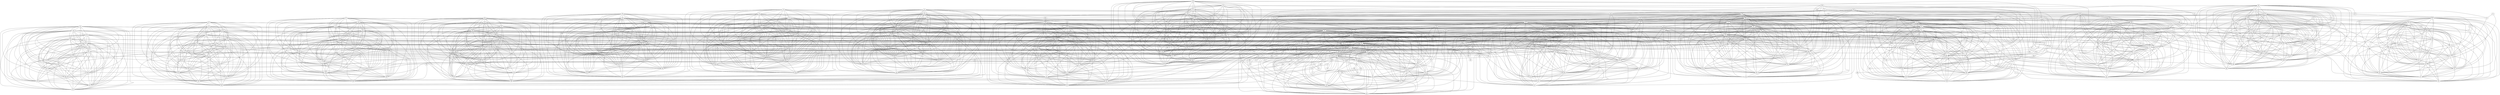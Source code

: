 graph G {
1;
10;
100;
101;
102;
103;
104;
105;
106;
107;
108;
109;
11;
110;
111;
112;
113;
114;
115;
116;
117;
118;
119;
12;
120;
121;
122;
123;
124;
125;
126;
127;
128;
129;
13;
130;
131;
132;
133;
134;
135;
136;
137;
138;
139;
14;
140;
141;
142;
143;
144;
145;
146;
147;
148;
149;
15;
150;
151;
152;
153;
154;
155;
156;
157;
158;
159;
16;
160;
161;
162;
163;
164;
165;
166;
167;
168;
169;
17;
170;
171;
172;
173;
174;
175;
176;
177;
178;
179;
18;
180;
181;
182;
183;
184;
185;
186;
187;
188;
189;
19;
190;
191;
192;
193;
194;
195;
196;
197;
198;
199;
2;
20;
200;
201;
202;
203;
204;
205;
206;
207;
208;
209;
21;
210;
211;
212;
213;
214;
215;
216;
217;
218;
219;
22;
220;
221;
222;
223;
224;
225;
226;
227;
228;
229;
23;
230;
231;
232;
233;
234;
235;
236;
237;
238;
239;
24;
240;
241;
242;
243;
244;
245;
246;
247;
248;
249;
25;
250;
251;
252;
253;
254;
255;
256;
257;
258;
259;
26;
260;
261;
262;
263;
264;
265;
266;
267;
268;
269;
27;
270;
271;
272;
273;
274;
275;
276;
277;
278;
279;
28;
280;
281;
282;
283;
284;
285;
286;
287;
288;
289;
29;
290;
291;
292;
293;
294;
295;
296;
297;
298;
299;
3;
30;
300;
301;
302;
303;
304;
305;
306;
307;
308;
309;
31;
310;
311;
312;
313;
314;
315;
316;
317;
318;
319;
32;
320;
321;
322;
323;
324;
325;
326;
327;
328;
329;
33;
330;
331;
332;
333;
334;
335;
336;
337;
338;
339;
34;
340;
341;
342;
343;
344;
345;
346;
347;
348;
349;
35;
350;
351;
352;
353;
354;
355;
356;
357;
358;
359;
36;
360;
361;
362;
363;
364;
365;
366;
367;
368;
369;
37;
370;
371;
372;
373;
374;
375;
376;
377;
378;
379;
38;
380;
381;
382;
383;
384;
385;
386;
387;
388;
389;
39;
390;
391;
392;
393;
394;
395;
396;
397;
398;
399;
4;
40;
400;
401;
402;
403;
404;
405;
406;
407;
408;
409;
41;
410;
411;
412;
413;
414;
415;
416;
417;
418;
419;
42;
420;
421;
422;
423;
424;
425;
426;
427;
428;
429;
43;
430;
431;
432;
433;
434;
435;
436;
437;
438;
439;
44;
440;
441;
442;
443;
444;
445;
446;
447;
448;
449;
45;
450;
451;
452;
453;
454;
455;
456;
457;
458;
459;
46;
460;
461;
462;
463;
464;
465;
466;
467;
468;
469;
47;
470;
471;
472;
473;
474;
475;
476;
477;
478;
479;
48;
480;
481;
482;
483;
484;
485;
486;
487;
488;
489;
49;
490;
491;
492;
493;
494;
495;
496;
497;
498;
499;
5;
50;
500;
501;
502;
503;
504;
505;
506;
507;
508;
509;
51;
510;
511;
512;
513;
514;
515;
516;
517;
518;
519;
52;
520;
53;
54;
55;
56;
57;
58;
59;
6;
60;
61;
62;
63;
64;
65;
66;
67;
68;
69;
7;
70;
71;
72;
73;
74;
75;
76;
77;
78;
79;
8;
80;
81;
82;
83;
84;
85;
86;
87;
88;
89;
9;
90;
91;
92;
93;
94;
95;
96;
97;
98;
99;
1--25 ;
1--73 ;
10--34 ;
10--82 ;
100--172 ;
100--412 ;
100--99 ;
100--97 ;
100--103 ;
100--385 ;
100--386 ;
100--104 ;
100--387 ;
100--98 ;
100--101 ;
100--102 ;
100--388 ;
100--389 ;
100--390 ;
100--391 ;
100--392 ;
101--173 ;
101--413 ;
101--99 ;
101--103 ;
101--385 ;
101--102 ;
101--97 ;
101--386 ;
101--387 ;
101--98 ;
101--388 ;
101--104 ;
101--389 ;
101--390 ;
101--391 ;
101--392 ;
102--174 ;
102--414 ;
102--99 ;
102--97 ;
102--98 ;
102--103 ;
102--385 ;
102--104 ;
102--386 ;
102--387 ;
102--388 ;
102--389 ;
102--390 ;
102--391 ;
102--392 ;
103--175 ;
103--415 ;
103--99 ;
103--385 ;
103--386 ;
103--104 ;
103--387 ;
103--98 ;
103--97 ;
103--388 ;
103--389 ;
103--390 ;
103--391 ;
103--392 ;
104--176 ;
104--416 ;
104--98 ;
104--99 ;
104--97 ;
104--385 ;
104--387 ;
104--386 ;
104--388 ;
104--389 ;
104--390 ;
104--391 ;
104--392 ;
105--177 ;
105--417 ;
105--106 ;
105--107 ;
105--109 ;
105--393 ;
105--111 ;
105--394 ;
105--112 ;
105--395 ;
105--110 ;
105--108 ;
105--396 ;
105--397 ;
105--398 ;
105--399 ;
105--400 ;
106--178 ;
106--418 ;
106--107 ;
106--109 ;
106--111 ;
106--393 ;
106--112 ;
106--395 ;
106--110 ;
106--108 ;
106--396 ;
106--394 ;
106--397 ;
106--398 ;
106--399 ;
106--400 ;
107--179 ;
107--419 ;
107--108 ;
107--109 ;
107--111 ;
107--393 ;
107--394 ;
107--112 ;
107--395 ;
107--110 ;
107--396 ;
107--397 ;
107--398 ;
107--399 ;
107--400 ;
108--180 ;
108--420 ;
108--111 ;
108--393 ;
108--394 ;
108--112 ;
108--395 ;
108--109 ;
108--110 ;
108--396 ;
108--397 ;
108--398 ;
108--399 ;
108--400 ;
109--181 ;
109--421 ;
109--111 ;
109--393 ;
109--110 ;
109--394 ;
109--395 ;
109--396 ;
109--112 ;
109--397 ;
109--398 ;
109--399 ;
109--400 ;
11--35 ;
11--83 ;
110--182 ;
110--422 ;
110--111 ;
110--393 ;
110--112 ;
110--394 ;
110--395 ;
110--396 ;
110--397 ;
110--398 ;
110--399 ;
110--400 ;
111--183 ;
111--423 ;
111--393 ;
111--394 ;
111--112 ;
111--395 ;
111--396 ;
111--397 ;
111--398 ;
111--399 ;
111--400 ;
112--184 ;
112--424 ;
112--393 ;
112--395 ;
112--394 ;
112--396 ;
112--397 ;
112--398 ;
112--399 ;
112--400 ;
113--185 ;
113--425 ;
113--114 ;
113--115 ;
113--117 ;
113--401 ;
113--119 ;
113--402 ;
113--120 ;
113--403 ;
113--118 ;
113--116 ;
113--404 ;
113--405 ;
113--406 ;
113--407 ;
113--408 ;
114--186 ;
114--426 ;
114--115 ;
114--117 ;
114--119 ;
114--401 ;
114--120 ;
114--403 ;
114--118 ;
114--116 ;
114--404 ;
114--402 ;
114--405 ;
114--406 ;
114--407 ;
114--408 ;
115--187 ;
115--427 ;
115--116 ;
115--117 ;
115--119 ;
115--401 ;
115--402 ;
115--120 ;
115--403 ;
115--118 ;
115--404 ;
115--405 ;
115--406 ;
115--407 ;
115--408 ;
116--188 ;
116--428 ;
116--119 ;
116--401 ;
116--402 ;
116--120 ;
116--403 ;
116--117 ;
116--118 ;
116--404 ;
116--405 ;
116--406 ;
116--407 ;
116--408 ;
117--189 ;
117--429 ;
117--119 ;
117--401 ;
117--118 ;
117--402 ;
117--403 ;
117--404 ;
117--120 ;
117--405 ;
117--406 ;
117--407 ;
117--408 ;
118--190 ;
118--430 ;
118--119 ;
118--401 ;
118--120 ;
118--402 ;
118--403 ;
118--404 ;
118--405 ;
118--406 ;
118--407 ;
118--408 ;
119--191 ;
119--431 ;
119--401 ;
119--402 ;
119--120 ;
119--403 ;
119--404 ;
119--405 ;
119--406 ;
119--407 ;
119--408 ;
12--36 ;
12--84 ;
120--192 ;
120--432 ;
120--401 ;
120--403 ;
120--402 ;
120--404 ;
120--405 ;
120--406 ;
120--407 ;
120--408 ;
121--193 ;
121--361 ;
121--122 ;
121--123 ;
121--125 ;
121--337 ;
121--127 ;
121--338 ;
121--128 ;
121--339 ;
121--126 ;
121--124 ;
121--340 ;
121--341 ;
121--342 ;
121--343 ;
121--344 ;
122--194 ;
122--362 ;
122--123 ;
122--125 ;
122--127 ;
122--337 ;
122--128 ;
122--339 ;
122--126 ;
122--124 ;
122--340 ;
122--338 ;
122--341 ;
122--342 ;
122--343 ;
122--344 ;
123--195 ;
123--363 ;
123--124 ;
123--125 ;
123--127 ;
123--337 ;
123--338 ;
123--128 ;
123--339 ;
123--126 ;
123--340 ;
123--341 ;
123--342 ;
123--343 ;
123--344 ;
124--196 ;
124--364 ;
124--127 ;
124--337 ;
124--338 ;
124--128 ;
124--339 ;
124--125 ;
124--126 ;
124--340 ;
124--341 ;
124--342 ;
124--343 ;
124--344 ;
125--197 ;
125--365 ;
125--127 ;
125--337 ;
125--126 ;
125--338 ;
125--339 ;
125--340 ;
125--128 ;
125--341 ;
125--342 ;
125--343 ;
125--344 ;
126--198 ;
126--366 ;
126--127 ;
126--337 ;
126--128 ;
126--338 ;
126--339 ;
126--340 ;
126--341 ;
126--342 ;
126--343 ;
126--344 ;
127--199 ;
127--367 ;
127--337 ;
127--338 ;
127--128 ;
127--339 ;
127--340 ;
127--341 ;
127--342 ;
127--343 ;
127--344 ;
128--200 ;
128--368 ;
128--337 ;
128--339 ;
128--338 ;
128--340 ;
128--341 ;
128--342 ;
128--343 ;
128--344 ;
129--201 ;
129--369 ;
129--130 ;
129--131 ;
129--133 ;
129--345 ;
129--135 ;
129--346 ;
129--136 ;
129--347 ;
129--134 ;
129--132 ;
129--348 ;
129--349 ;
129--350 ;
129--351 ;
129--352 ;
13--37 ;
13--85 ;
130--202 ;
130--370 ;
130--131 ;
130--133 ;
130--135 ;
130--345 ;
130--136 ;
130--347 ;
130--134 ;
130--132 ;
130--348 ;
130--346 ;
130--349 ;
130--350 ;
130--351 ;
130--352 ;
131--203 ;
131--371 ;
131--132 ;
131--133 ;
131--135 ;
131--345 ;
131--346 ;
131--136 ;
131--347 ;
131--134 ;
131--348 ;
131--349 ;
131--350 ;
131--351 ;
131--352 ;
132--204 ;
132--372 ;
132--135 ;
132--345 ;
132--346 ;
132--136 ;
132--347 ;
132--133 ;
132--134 ;
132--348 ;
132--349 ;
132--350 ;
132--351 ;
132--352 ;
133--205 ;
133--373 ;
133--135 ;
133--345 ;
133--134 ;
133--346 ;
133--347 ;
133--348 ;
133--136 ;
133--349 ;
133--350 ;
133--351 ;
133--352 ;
134--206 ;
134--374 ;
134--135 ;
134--345 ;
134--136 ;
134--346 ;
134--347 ;
134--348 ;
134--349 ;
134--350 ;
134--351 ;
134--352 ;
135--207 ;
135--375 ;
135--345 ;
135--346 ;
135--136 ;
135--347 ;
135--348 ;
135--349 ;
135--350 ;
135--351 ;
135--352 ;
136--208 ;
136--376 ;
136--345 ;
136--347 ;
136--346 ;
136--348 ;
136--349 ;
136--350 ;
136--351 ;
136--352 ;
137--209 ;
137--377 ;
137--138 ;
137--139 ;
137--141 ;
137--353 ;
137--143 ;
137--354 ;
137--144 ;
137--355 ;
137--142 ;
137--140 ;
137--356 ;
137--357 ;
137--358 ;
137--359 ;
137--360 ;
138--210 ;
138--378 ;
138--139 ;
138--141 ;
138--143 ;
138--353 ;
138--144 ;
138--355 ;
138--142 ;
138--140 ;
138--356 ;
138--354 ;
138--357 ;
138--358 ;
138--359 ;
138--360 ;
139--211 ;
139--379 ;
139--140 ;
139--141 ;
139--143 ;
139--353 ;
139--354 ;
139--144 ;
139--355 ;
139--142 ;
139--356 ;
139--357 ;
139--358 ;
139--359 ;
139--360 ;
14--38 ;
14--86 ;
140--212 ;
140--380 ;
140--143 ;
140--353 ;
140--354 ;
140--144 ;
140--355 ;
140--141 ;
140--142 ;
140--356 ;
140--357 ;
140--358 ;
140--359 ;
140--360 ;
141--213 ;
141--381 ;
141--143 ;
141--353 ;
141--142 ;
141--354 ;
141--355 ;
141--356 ;
141--144 ;
141--357 ;
141--358 ;
141--359 ;
141--360 ;
142--214 ;
142--382 ;
142--143 ;
142--353 ;
142--144 ;
142--354 ;
142--355 ;
142--356 ;
142--357 ;
142--358 ;
142--359 ;
142--360 ;
143--215 ;
143--383 ;
143--353 ;
143--354 ;
143--144 ;
143--355 ;
143--356 ;
143--357 ;
143--358 ;
143--359 ;
143--360 ;
144--216 ;
144--384 ;
144--353 ;
144--355 ;
144--354 ;
144--356 ;
144--357 ;
144--358 ;
144--359 ;
144--360 ;
145--217 ;
145--313 ;
145--146 ;
145--147 ;
145--149 ;
145--289 ;
145--151 ;
145--290 ;
145--152 ;
145--291 ;
145--150 ;
145--148 ;
145--292 ;
145--293 ;
145--294 ;
145--295 ;
145--296 ;
146--218 ;
146--314 ;
146--147 ;
146--149 ;
146--151 ;
146--289 ;
146--152 ;
146--291 ;
146--150 ;
146--148 ;
146--292 ;
146--290 ;
146--293 ;
146--294 ;
146--295 ;
146--296 ;
147--219 ;
147--315 ;
147--148 ;
147--149 ;
147--151 ;
147--289 ;
147--290 ;
147--152 ;
147--291 ;
147--150 ;
147--292 ;
147--293 ;
147--294 ;
147--295 ;
147--296 ;
148--220 ;
148--316 ;
148--151 ;
148--289 ;
148--290 ;
148--152 ;
148--291 ;
148--149 ;
148--150 ;
148--292 ;
148--293 ;
148--294 ;
148--295 ;
148--296 ;
149--221 ;
149--317 ;
149--151 ;
149--289 ;
149--150 ;
149--290 ;
149--291 ;
149--292 ;
149--152 ;
149--293 ;
149--294 ;
149--295 ;
149--296 ;
15--39 ;
15--87 ;
150--222 ;
150--318 ;
150--151 ;
150--289 ;
150--152 ;
150--290 ;
150--291 ;
150--292 ;
150--293 ;
150--294 ;
150--295 ;
150--296 ;
151--223 ;
151--319 ;
151--289 ;
151--290 ;
151--152 ;
151--291 ;
151--292 ;
151--293 ;
151--294 ;
151--295 ;
151--296 ;
152--224 ;
152--320 ;
152--289 ;
152--291 ;
152--290 ;
152--292 ;
152--293 ;
152--294 ;
152--295 ;
152--296 ;
153--225 ;
153--321 ;
153--154 ;
153--155 ;
153--157 ;
153--297 ;
153--159 ;
153--298 ;
153--160 ;
153--299 ;
153--158 ;
153--156 ;
153--300 ;
153--301 ;
153--302 ;
153--303 ;
153--304 ;
154--226 ;
154--322 ;
154--155 ;
154--157 ;
154--159 ;
154--297 ;
154--160 ;
154--299 ;
154--158 ;
154--156 ;
154--300 ;
154--298 ;
154--301 ;
154--302 ;
154--303 ;
154--304 ;
155--227 ;
155--323 ;
155--156 ;
155--157 ;
155--159 ;
155--297 ;
155--298 ;
155--160 ;
155--299 ;
155--158 ;
155--300 ;
155--301 ;
155--302 ;
155--303 ;
155--304 ;
156--228 ;
156--324 ;
156--159 ;
156--297 ;
156--298 ;
156--160 ;
156--299 ;
156--157 ;
156--158 ;
156--300 ;
156--301 ;
156--302 ;
156--303 ;
156--304 ;
157--229 ;
157--325 ;
157--159 ;
157--297 ;
157--158 ;
157--298 ;
157--299 ;
157--300 ;
157--160 ;
157--301 ;
157--302 ;
157--303 ;
157--304 ;
158--230 ;
158--326 ;
158--159 ;
158--297 ;
158--160 ;
158--298 ;
158--299 ;
158--300 ;
158--301 ;
158--302 ;
158--303 ;
158--304 ;
159--231 ;
159--327 ;
159--297 ;
159--298 ;
159--160 ;
159--299 ;
159--300 ;
159--301 ;
159--302 ;
159--303 ;
159--304 ;
16--40 ;
16--88 ;
160--232 ;
160--328 ;
160--297 ;
160--299 ;
160--298 ;
160--300 ;
160--301 ;
160--302 ;
160--303 ;
160--304 ;
161--233 ;
161--329 ;
161--162 ;
161--163 ;
161--165 ;
161--305 ;
161--167 ;
161--306 ;
161--168 ;
161--307 ;
161--166 ;
161--164 ;
161--308 ;
161--309 ;
161--310 ;
161--311 ;
161--312 ;
162--234 ;
162--330 ;
162--163 ;
162--165 ;
162--167 ;
162--305 ;
162--168 ;
162--307 ;
162--166 ;
162--164 ;
162--308 ;
162--306 ;
162--309 ;
162--310 ;
162--311 ;
162--312 ;
163--235 ;
163--331 ;
163--164 ;
163--165 ;
163--167 ;
163--305 ;
163--306 ;
163--168 ;
163--307 ;
163--166 ;
163--308 ;
163--309 ;
163--310 ;
163--311 ;
163--312 ;
164--236 ;
164--332 ;
164--167 ;
164--305 ;
164--306 ;
164--168 ;
164--307 ;
164--165 ;
164--166 ;
164--308 ;
164--309 ;
164--310 ;
164--311 ;
164--312 ;
165--237 ;
165--333 ;
165--167 ;
165--305 ;
165--166 ;
165--306 ;
165--307 ;
165--308 ;
165--168 ;
165--309 ;
165--310 ;
165--311 ;
165--312 ;
166--238 ;
166--334 ;
166--167 ;
166--305 ;
166--168 ;
166--306 ;
166--307 ;
166--308 ;
166--309 ;
166--310 ;
166--311 ;
166--312 ;
167--239 ;
167--335 ;
167--305 ;
167--306 ;
167--168 ;
167--307 ;
167--308 ;
167--309 ;
167--310 ;
167--311 ;
167--312 ;
168--240 ;
168--336 ;
168--305 ;
168--307 ;
168--306 ;
168--308 ;
168--309 ;
168--310 ;
168--311 ;
168--312 ;
169--25 ;
169--457 ;
169--489 ;
169--177 ;
169--33 ;
169--465 ;
169--497 ;
169--193 ;
169--409 ;
169--97 ;
17--41 ;
17--89 ;
170--26 ;
170--458 ;
170--490 ;
170--178 ;
170--34 ;
170--466 ;
170--498 ;
170--194 ;
170--410 ;
170--98 ;
171--27 ;
171--459 ;
171--491 ;
171--179 ;
171--35 ;
171--467 ;
171--499 ;
171--195 ;
171--411 ;
171--99 ;
172--28 ;
172--460 ;
172--492 ;
172--180 ;
172--36 ;
172--468 ;
172--500 ;
172--196 ;
172--412 ;
173--29 ;
173--461 ;
173--493 ;
173--181 ;
173--37 ;
173--469 ;
173--501 ;
173--197 ;
173--413 ;
174--30 ;
174--462 ;
174--494 ;
174--182 ;
174--38 ;
174--470 ;
174--502 ;
174--198 ;
174--414 ;
175--31 ;
175--463 ;
175--495 ;
175--183 ;
175--39 ;
175--471 ;
175--503 ;
175--199 ;
175--415 ;
176--32 ;
176--464 ;
176--496 ;
176--184 ;
176--40 ;
176--472 ;
176--504 ;
176--200 ;
176--416 ;
177--33 ;
177--185 ;
177--41 ;
177--193 ;
177--201 ;
177--417 ;
178--34 ;
178--186 ;
178--42 ;
178--194 ;
178--202 ;
178--418 ;
179--35 ;
179--187 ;
179--43 ;
179--195 ;
179--203 ;
179--419 ;
18--42 ;
18--90 ;
180--36 ;
180--188 ;
180--44 ;
180--196 ;
180--204 ;
180--420 ;
181--37 ;
181--189 ;
181--45 ;
181--197 ;
181--205 ;
181--421 ;
182--38 ;
182--190 ;
182--46 ;
182--198 ;
182--206 ;
182--422 ;
183--39 ;
183--191 ;
183--47 ;
183--199 ;
183--207 ;
183--423 ;
184--40 ;
184--192 ;
184--48 ;
184--200 ;
184--208 ;
184--424 ;
185--41 ;
185--186 ;
185--187 ;
185--189 ;
185--497 ;
185--191 ;
185--498 ;
185--192 ;
185--499 ;
185--190 ;
185--188 ;
185--500 ;
185--501 ;
185--502 ;
185--503 ;
185--504 ;
185--201 ;
185--209 ;
185--425 ;
186--42 ;
186--187 ;
186--189 ;
186--191 ;
186--497 ;
186--192 ;
186--499 ;
186--190 ;
186--188 ;
186--500 ;
186--498 ;
186--501 ;
186--502 ;
186--503 ;
186--504 ;
186--202 ;
186--210 ;
186--426 ;
187--43 ;
187--188 ;
187--189 ;
187--191 ;
187--497 ;
187--498 ;
187--192 ;
187--499 ;
187--190 ;
187--500 ;
187--501 ;
187--502 ;
187--503 ;
187--504 ;
187--203 ;
187--211 ;
187--427 ;
188--44 ;
188--191 ;
188--497 ;
188--498 ;
188--192 ;
188--499 ;
188--189 ;
188--190 ;
188--500 ;
188--501 ;
188--502 ;
188--503 ;
188--504 ;
188--204 ;
188--212 ;
188--428 ;
189--45 ;
189--191 ;
189--497 ;
189--190 ;
189--498 ;
189--499 ;
189--500 ;
189--192 ;
189--501 ;
189--502 ;
189--503 ;
189--504 ;
189--205 ;
189--213 ;
189--429 ;
19--43 ;
19--91 ;
190--46 ;
190--191 ;
190--497 ;
190--192 ;
190--498 ;
190--499 ;
190--500 ;
190--501 ;
190--502 ;
190--503 ;
190--504 ;
190--206 ;
190--214 ;
190--430 ;
191--47 ;
191--497 ;
191--498 ;
191--192 ;
191--499 ;
191--500 ;
191--501 ;
191--502 ;
191--503 ;
191--504 ;
191--207 ;
191--215 ;
191--431 ;
192--48 ;
192--497 ;
192--499 ;
192--498 ;
192--500 ;
192--501 ;
192--502 ;
192--503 ;
192--504 ;
192--208 ;
192--216 ;
192--432 ;
193--465 ;
193--497 ;
193--201 ;
193--473 ;
193--505 ;
193--217 ;
193--361 ;
194--466 ;
194--498 ;
194--202 ;
194--474 ;
194--506 ;
194--218 ;
194--362 ;
195--467 ;
195--499 ;
195--203 ;
195--475 ;
195--507 ;
195--219 ;
195--363 ;
196--468 ;
196--500 ;
196--204 ;
196--476 ;
196--508 ;
196--220 ;
196--364 ;
197--469 ;
197--501 ;
197--205 ;
197--477 ;
197--509 ;
197--221 ;
197--365 ;
198--470 ;
198--502 ;
198--206 ;
198--478 ;
198--510 ;
198--222 ;
198--366 ;
199--471 ;
199--503 ;
199--207 ;
199--479 ;
199--511 ;
199--223 ;
199--367 ;
2--26 ;
2--74 ;
20--44 ;
20--92 ;
200--472 ;
200--504 ;
200--208 ;
200--480 ;
200--512 ;
200--224 ;
200--368 ;
201--209 ;
201--217 ;
201--225 ;
201--369 ;
202--210 ;
202--218 ;
202--226 ;
202--370 ;
203--211 ;
203--219 ;
203--227 ;
203--371 ;
204--212 ;
204--220 ;
204--228 ;
204--372 ;
205--213 ;
205--221 ;
205--229 ;
205--373 ;
206--214 ;
206--222 ;
206--230 ;
206--374 ;
207--215 ;
207--223 ;
207--231 ;
207--375 ;
208--216 ;
208--224 ;
208--232 ;
208--376 ;
209--210 ;
209--211 ;
209--213 ;
209--505 ;
209--215 ;
209--506 ;
209--216 ;
209--507 ;
209--214 ;
209--212 ;
209--508 ;
209--509 ;
209--510 ;
209--511 ;
209--512 ;
209--225 ;
209--233 ;
209--377 ;
21--45 ;
21--93 ;
210--211 ;
210--213 ;
210--215 ;
210--505 ;
210--216 ;
210--507 ;
210--214 ;
210--212 ;
210--508 ;
210--506 ;
210--509 ;
210--510 ;
210--511 ;
210--512 ;
210--226 ;
210--234 ;
210--378 ;
211--212 ;
211--213 ;
211--215 ;
211--505 ;
211--506 ;
211--216 ;
211--507 ;
211--214 ;
211--508 ;
211--509 ;
211--510 ;
211--511 ;
211--512 ;
211--227 ;
211--235 ;
211--379 ;
212--215 ;
212--505 ;
212--506 ;
212--216 ;
212--507 ;
212--213 ;
212--214 ;
212--508 ;
212--509 ;
212--510 ;
212--511 ;
212--512 ;
212--228 ;
212--236 ;
212--380 ;
213--215 ;
213--505 ;
213--214 ;
213--506 ;
213--507 ;
213--508 ;
213--216 ;
213--509 ;
213--510 ;
213--511 ;
213--512 ;
213--229 ;
213--237 ;
213--381 ;
214--215 ;
214--505 ;
214--216 ;
214--506 ;
214--507 ;
214--508 ;
214--509 ;
214--510 ;
214--511 ;
214--512 ;
214--230 ;
214--238 ;
214--382 ;
215--505 ;
215--506 ;
215--216 ;
215--507 ;
215--508 ;
215--509 ;
215--510 ;
215--511 ;
215--512 ;
215--231 ;
215--239 ;
215--383 ;
216--505 ;
216--507 ;
216--506 ;
216--508 ;
216--509 ;
216--510 ;
216--511 ;
216--512 ;
216--232 ;
216--240 ;
216--384 ;
217--473 ;
217--505 ;
217--225 ;
217--481 ;
217--513 ;
217--241 ;
217--313 ;
218--474 ;
218--506 ;
218--226 ;
218--482 ;
218--514 ;
218--242 ;
218--314 ;
219--475 ;
219--507 ;
219--227 ;
219--483 ;
219--515 ;
219--243 ;
219--315 ;
22--46 ;
22--94 ;
220--476 ;
220--508 ;
220--228 ;
220--484 ;
220--516 ;
220--244 ;
220--316 ;
221--477 ;
221--509 ;
221--229 ;
221--485 ;
221--517 ;
221--245 ;
221--317 ;
222--478 ;
222--510 ;
222--230 ;
222--486 ;
222--518 ;
222--246 ;
222--318 ;
223--479 ;
223--511 ;
223--231 ;
223--487 ;
223--519 ;
223--247 ;
223--319 ;
224--480 ;
224--512 ;
224--232 ;
224--488 ;
224--520 ;
224--248 ;
224--320 ;
225--233 ;
225--241 ;
225--249 ;
225--321 ;
226--234 ;
226--242 ;
226--250 ;
226--322 ;
227--235 ;
227--243 ;
227--251 ;
227--323 ;
228--236 ;
228--244 ;
228--252 ;
228--324 ;
229--237 ;
229--245 ;
229--253 ;
229--325 ;
23--47 ;
23--95 ;
230--238 ;
230--246 ;
230--254 ;
230--326 ;
231--239 ;
231--247 ;
231--255 ;
231--327 ;
232--240 ;
232--248 ;
232--256 ;
232--328 ;
233--234 ;
233--235 ;
233--237 ;
233--513 ;
233--239 ;
233--514 ;
233--240 ;
233--515 ;
233--238 ;
233--236 ;
233--516 ;
233--517 ;
233--518 ;
233--519 ;
233--520 ;
233--249 ;
233--257 ;
233--329 ;
234--235 ;
234--237 ;
234--239 ;
234--513 ;
234--240 ;
234--515 ;
234--238 ;
234--236 ;
234--516 ;
234--514 ;
234--517 ;
234--518 ;
234--519 ;
234--520 ;
234--250 ;
234--258 ;
234--330 ;
235--236 ;
235--237 ;
235--239 ;
235--513 ;
235--514 ;
235--240 ;
235--515 ;
235--238 ;
235--516 ;
235--517 ;
235--518 ;
235--519 ;
235--520 ;
235--251 ;
235--259 ;
235--331 ;
236--239 ;
236--513 ;
236--514 ;
236--240 ;
236--515 ;
236--237 ;
236--238 ;
236--516 ;
236--517 ;
236--518 ;
236--519 ;
236--520 ;
236--252 ;
236--260 ;
236--332 ;
237--239 ;
237--513 ;
237--238 ;
237--514 ;
237--515 ;
237--516 ;
237--240 ;
237--517 ;
237--518 ;
237--519 ;
237--520 ;
237--253 ;
237--261 ;
237--333 ;
238--239 ;
238--513 ;
238--240 ;
238--514 ;
238--515 ;
238--516 ;
238--517 ;
238--518 ;
238--519 ;
238--520 ;
238--254 ;
238--262 ;
238--334 ;
239--513 ;
239--514 ;
239--240 ;
239--515 ;
239--516 ;
239--517 ;
239--518 ;
239--519 ;
239--520 ;
239--255 ;
239--263 ;
239--335 ;
24--48 ;
24--96 ;
240--513 ;
240--515 ;
240--514 ;
240--516 ;
240--517 ;
240--518 ;
240--519 ;
240--520 ;
240--256 ;
240--264 ;
240--336 ;
241--481 ;
241--513 ;
241--249 ;
241--265 ;
241--49 ;
242--482 ;
242--514 ;
242--250 ;
242--266 ;
242--50 ;
243--483 ;
243--515 ;
243--251 ;
243--267 ;
243--51 ;
244--484 ;
244--516 ;
244--252 ;
244--268 ;
244--52 ;
245--485 ;
245--517 ;
245--253 ;
245--269 ;
245--53 ;
246--486 ;
246--518 ;
246--254 ;
246--270 ;
246--54 ;
247--487 ;
247--519 ;
247--255 ;
247--271 ;
247--55 ;
248--488 ;
248--520 ;
248--256 ;
248--272 ;
248--56 ;
249--257 ;
249--273 ;
249--57 ;
25--457 ;
25--489 ;
25--73 ;
250--258 ;
250--274 ;
250--58 ;
251--259 ;
251--275 ;
251--59 ;
252--260 ;
252--276 ;
252--60 ;
253--261 ;
253--277 ;
253--61 ;
254--262 ;
254--278 ;
254--62 ;
255--263 ;
255--279 ;
255--63 ;
256--264 ;
256--280 ;
256--64 ;
257--281 ;
257--65 ;
258--282 ;
258--66 ;
259--283 ;
259--67 ;
26--458 ;
26--490 ;
26--74 ;
260--284 ;
260--68 ;
261--285 ;
261--69 ;
262--286 ;
262--70 ;
263--287 ;
263--71 ;
264--288 ;
264--72 ;
265--289 ;
265--49 ;
266--290 ;
266--50 ;
267--291 ;
267--51 ;
268--292 ;
268--52 ;
269--293 ;
269--53 ;
27--459 ;
27--491 ;
27--3 ;
27--75 ;
270--294 ;
270--54 ;
271--295 ;
271--55 ;
272--296 ;
272--56 ;
273--297 ;
273--57 ;
274--298 ;
274--58 ;
275--299 ;
275--59 ;
276--300 ;
276--60 ;
277--301 ;
277--61 ;
278--302 ;
278--62 ;
279--303 ;
279--63 ;
28--460 ;
28--492 ;
28--4 ;
28--76 ;
280--304 ;
280--64 ;
281--305 ;
281--65 ;
282--306 ;
282--66 ;
283--307 ;
283--67 ;
284--308 ;
284--68 ;
285--309 ;
285--69 ;
286--310 ;
286--70 ;
287--311 ;
287--71 ;
288--312 ;
288--72 ;
289--290 ;
289--291 ;
289--292 ;
289--293 ;
289--294 ;
289--295 ;
289--296 ;
29--461 ;
29--493 ;
29--5 ;
29--77 ;
290--291 ;
290--292 ;
290--293 ;
290--294 ;
290--295 ;
290--296 ;
291--292 ;
291--293 ;
291--294 ;
291--295 ;
291--296 ;
292--293 ;
292--294 ;
292--295 ;
292--296 ;
293--294 ;
293--295 ;
293--296 ;
294--295 ;
294--296 ;
295--296 ;
297--298 ;
297--299 ;
297--300 ;
297--301 ;
297--302 ;
297--303 ;
297--304 ;
298--299 ;
298--300 ;
298--301 ;
298--302 ;
298--303 ;
298--304 ;
299--300 ;
299--301 ;
299--302 ;
299--303 ;
299--304 ;
3--75 ;
30--462 ;
30--494 ;
30--6 ;
30--78 ;
300--301 ;
300--302 ;
300--303 ;
300--304 ;
301--302 ;
301--303 ;
301--304 ;
302--303 ;
302--304 ;
303--304 ;
305--306 ;
305--307 ;
305--308 ;
305--309 ;
305--310 ;
305--311 ;
305--312 ;
306--307 ;
306--308 ;
306--309 ;
306--310 ;
306--311 ;
306--312 ;
307--308 ;
307--309 ;
307--310 ;
307--311 ;
307--312 ;
308--309 ;
308--310 ;
308--311 ;
308--312 ;
309--310 ;
309--311 ;
309--312 ;
31--463 ;
31--495 ;
31--7 ;
31--79 ;
310--311 ;
310--312 ;
311--312 ;
313--337 ;
314--338 ;
315--339 ;
316--340 ;
317--341 ;
318--342 ;
319--343 ;
32--464 ;
32--496 ;
32--8 ;
32--80 ;
320--344 ;
321--345 ;
322--346 ;
323--347 ;
324--348 ;
325--349 ;
326--350 ;
327--351 ;
328--352 ;
329--353 ;
33--9 ;
33--81 ;
330--354 ;
331--355 ;
332--356 ;
333--357 ;
334--358 ;
335--359 ;
336--360 ;
337--338 ;
337--339 ;
337--340 ;
337--341 ;
337--342 ;
337--343 ;
337--344 ;
338--339 ;
338--340 ;
338--341 ;
338--342 ;
338--343 ;
338--344 ;
339--340 ;
339--341 ;
339--342 ;
339--343 ;
339--344 ;
34--82 ;
340--341 ;
340--342 ;
340--343 ;
340--344 ;
341--342 ;
341--343 ;
341--344 ;
342--343 ;
342--344 ;
343--344 ;
345--346 ;
345--347 ;
345--348 ;
345--349 ;
345--350 ;
345--351 ;
345--352 ;
346--347 ;
346--348 ;
346--349 ;
346--350 ;
346--351 ;
346--352 ;
347--348 ;
347--349 ;
347--350 ;
347--351 ;
347--352 ;
348--349 ;
348--350 ;
348--351 ;
348--352 ;
349--350 ;
349--351 ;
349--352 ;
35--83 ;
350--351 ;
350--352 ;
351--352 ;
353--354 ;
353--355 ;
353--356 ;
353--357 ;
353--358 ;
353--359 ;
353--360 ;
354--355 ;
354--356 ;
354--357 ;
354--358 ;
354--359 ;
354--360 ;
355--356 ;
355--357 ;
355--358 ;
355--359 ;
355--360 ;
356--357 ;
356--358 ;
356--359 ;
356--360 ;
357--358 ;
357--359 ;
357--360 ;
358--359 ;
358--360 ;
359--360 ;
36--84 ;
361--385 ;
362--386 ;
363--387 ;
364--388 ;
365--389 ;
366--390 ;
367--391 ;
368--392 ;
369--393 ;
37--85 ;
370--394 ;
371--395 ;
372--396 ;
373--397 ;
374--398 ;
375--399 ;
376--400 ;
377--401 ;
378--402 ;
379--403 ;
38--86 ;
380--404 ;
381--405 ;
382--406 ;
383--407 ;
384--408 ;
385--99 ;
385--98 ;
385--386 ;
385--97 ;
385--387 ;
385--388 ;
385--389 ;
385--390 ;
385--391 ;
385--392 ;
386--99 ;
386--98 ;
386--97 ;
386--387 ;
386--388 ;
386--389 ;
386--390 ;
386--391 ;
386--392 ;
387--97 ;
387--98 ;
387--388 ;
387--99 ;
387--389 ;
387--390 ;
387--391 ;
387--392 ;
388--98 ;
388--97 ;
388--99 ;
388--389 ;
388--390 ;
388--391 ;
388--392 ;
389--98 ;
389--99 ;
389--97 ;
389--390 ;
389--391 ;
389--392 ;
39--87 ;
390--99 ;
390--98 ;
390--97 ;
390--391 ;
390--392 ;
391--99 ;
391--97 ;
391--98 ;
391--392 ;
392--98 ;
392--99 ;
392--97 ;
393--394 ;
393--395 ;
393--396 ;
393--397 ;
393--398 ;
393--399 ;
393--400 ;
394--395 ;
394--396 ;
394--397 ;
394--398 ;
394--399 ;
394--400 ;
395--396 ;
395--397 ;
395--398 ;
395--399 ;
395--400 ;
396--397 ;
396--398 ;
396--399 ;
396--400 ;
397--398 ;
397--399 ;
397--400 ;
398--399 ;
398--400 ;
399--400 ;
4--76 ;
40--88 ;
401--402 ;
401--403 ;
401--404 ;
401--405 ;
401--406 ;
401--407 ;
401--408 ;
402--403 ;
402--404 ;
402--405 ;
402--406 ;
402--407 ;
402--408 ;
403--404 ;
403--405 ;
403--406 ;
403--407 ;
403--408 ;
404--405 ;
404--406 ;
404--407 ;
404--408 ;
405--406 ;
405--407 ;
405--408 ;
406--407 ;
406--408 ;
407--408 ;
409--433 ;
409--97 ;
41--42 ;
41--43 ;
41--45 ;
41--489 ;
41--47 ;
41--490 ;
41--48 ;
41--491 ;
41--46 ;
41--44 ;
41--492 ;
41--493 ;
41--494 ;
41--495 ;
41--496 ;
41--89 ;
410--434 ;
410--98 ;
411--435 ;
411--99 ;
412--436 ;
413--437 ;
414--438 ;
415--439 ;
416--440 ;
417--441 ;
418--442 ;
419--443 ;
42--43 ;
42--45 ;
42--47 ;
42--489 ;
42--48 ;
42--491 ;
42--46 ;
42--44 ;
42--492 ;
42--490 ;
42--493 ;
42--494 ;
42--495 ;
42--496 ;
42--90 ;
420--444 ;
421--445 ;
422--446 ;
423--447 ;
424--448 ;
425--449 ;
426--450 ;
427--451 ;
428--452 ;
429--453 ;
43--44 ;
43--45 ;
43--47 ;
43--489 ;
43--490 ;
43--48 ;
43--491 ;
43--46 ;
43--492 ;
43--493 ;
43--494 ;
43--495 ;
43--496 ;
43--91 ;
430--454 ;
431--455 ;
432--456 ;
433--79 ;
433--78 ;
433--77 ;
433--75 ;
433--76 ;
433--80 ;
433--74 ;
433--434 ;
433--73 ;
433--435 ;
433--436 ;
433--437 ;
433--438 ;
433--439 ;
433--440 ;
434--79 ;
434--78 ;
434--77 ;
434--75 ;
434--76 ;
434--80 ;
434--74 ;
434--73 ;
434--435 ;
434--436 ;
434--437 ;
434--438 ;
434--439 ;
434--440 ;
435--78 ;
435--73 ;
435--74 ;
435--79 ;
435--80 ;
435--76 ;
435--436 ;
435--75 ;
435--77 ;
435--437 ;
435--438 ;
435--439 ;
435--440 ;
436--79 ;
436--76 ;
436--74 ;
436--73 ;
436--77 ;
436--78 ;
436--75 ;
436--80 ;
436--437 ;
436--438 ;
436--439 ;
436--440 ;
437--80 ;
437--78 ;
437--76 ;
437--74 ;
437--79 ;
437--77 ;
437--75 ;
437--73 ;
437--438 ;
437--439 ;
437--440 ;
438--78 ;
438--75 ;
438--76 ;
438--77 ;
438--79 ;
438--74 ;
438--80 ;
438--73 ;
438--439 ;
438--440 ;
439--78 ;
439--76 ;
439--75 ;
439--73 ;
439--80 ;
439--77 ;
439--74 ;
439--79 ;
439--440 ;
44--47 ;
44--489 ;
44--490 ;
44--48 ;
44--491 ;
44--45 ;
44--46 ;
44--492 ;
44--493 ;
44--494 ;
44--495 ;
44--496 ;
44--92 ;
440--74 ;
440--75 ;
440--76 ;
440--77 ;
440--79 ;
440--78 ;
440--80 ;
440--73 ;
441--87 ;
441--86 ;
441--85 ;
441--83 ;
441--84 ;
441--88 ;
441--82 ;
441--442 ;
441--81 ;
441--443 ;
441--444 ;
441--445 ;
441--446 ;
441--447 ;
441--448 ;
442--87 ;
442--86 ;
442--85 ;
442--83 ;
442--84 ;
442--88 ;
442--82 ;
442--81 ;
442--443 ;
442--444 ;
442--445 ;
442--446 ;
442--447 ;
442--448 ;
443--86 ;
443--81 ;
443--82 ;
443--87 ;
443--88 ;
443--84 ;
443--444 ;
443--83 ;
443--85 ;
443--445 ;
443--446 ;
443--447 ;
443--448 ;
444--87 ;
444--84 ;
444--82 ;
444--81 ;
444--85 ;
444--86 ;
444--83 ;
444--88 ;
444--445 ;
444--446 ;
444--447 ;
444--448 ;
445--88 ;
445--86 ;
445--84 ;
445--82 ;
445--87 ;
445--85 ;
445--83 ;
445--81 ;
445--446 ;
445--447 ;
445--448 ;
446--86 ;
446--83 ;
446--84 ;
446--85 ;
446--87 ;
446--82 ;
446--88 ;
446--81 ;
446--447 ;
446--448 ;
447--86 ;
447--84 ;
447--83 ;
447--81 ;
447--88 ;
447--85 ;
447--82 ;
447--87 ;
447--448 ;
448--82 ;
448--83 ;
448--84 ;
448--85 ;
448--87 ;
448--86 ;
448--88 ;
448--81 ;
449--95 ;
449--94 ;
449--93 ;
449--91 ;
449--92 ;
449--96 ;
449--90 ;
449--450 ;
449--89 ;
449--451 ;
449--452 ;
449--453 ;
449--454 ;
449--455 ;
449--456 ;
45--47 ;
45--489 ;
45--46 ;
45--490 ;
45--491 ;
45--492 ;
45--48 ;
45--493 ;
45--494 ;
45--495 ;
45--496 ;
45--93 ;
450--95 ;
450--94 ;
450--93 ;
450--91 ;
450--92 ;
450--96 ;
450--90 ;
450--89 ;
450--451 ;
450--452 ;
450--453 ;
450--454 ;
450--455 ;
450--456 ;
451--94 ;
451--89 ;
451--90 ;
451--95 ;
451--96 ;
451--92 ;
451--452 ;
451--91 ;
451--93 ;
451--453 ;
451--454 ;
451--455 ;
451--456 ;
452--95 ;
452--92 ;
452--90 ;
452--89 ;
452--93 ;
452--94 ;
452--91 ;
452--96 ;
452--453 ;
452--454 ;
452--455 ;
452--456 ;
453--96 ;
453--94 ;
453--92 ;
453--90 ;
453--95 ;
453--93 ;
453--91 ;
453--89 ;
453--454 ;
453--455 ;
453--456 ;
454--94 ;
454--91 ;
454--92 ;
454--93 ;
454--95 ;
454--90 ;
454--96 ;
454--89 ;
454--455 ;
454--456 ;
455--94 ;
455--92 ;
455--91 ;
455--89 ;
455--96 ;
455--93 ;
455--90 ;
455--95 ;
455--456 ;
456--90 ;
456--91 ;
456--92 ;
456--93 ;
456--95 ;
456--94 ;
456--96 ;
456--89 ;
457--489 ;
458--490 ;
459--491 ;
46--47 ;
46--489 ;
46--48 ;
46--490 ;
46--491 ;
46--492 ;
46--493 ;
46--494 ;
46--495 ;
46--496 ;
46--94 ;
460--492 ;
461--493 ;
462--494 ;
463--495 ;
464--496 ;
465--497 ;
466--498 ;
467--499 ;
468--500 ;
469--501 ;
47--489 ;
47--490 ;
47--48 ;
47--491 ;
47--492 ;
47--493 ;
47--494 ;
47--495 ;
47--496 ;
47--95 ;
470--502 ;
471--503 ;
472--504 ;
473--505 ;
474--506 ;
475--507 ;
476--508 ;
477--509 ;
478--510 ;
479--511 ;
48--489 ;
48--491 ;
48--490 ;
48--492 ;
48--493 ;
48--494 ;
48--495 ;
48--496 ;
48--96 ;
480--512 ;
481--513 ;
482--514 ;
483--515 ;
484--516 ;
485--517 ;
486--518 ;
487--519 ;
488--520 ;
489--490 ;
489--491 ;
489--492 ;
489--493 ;
489--494 ;
489--495 ;
489--496 ;
490--491 ;
490--492 ;
490--493 ;
490--494 ;
490--495 ;
490--496 ;
491--492 ;
491--493 ;
491--494 ;
491--495 ;
491--496 ;
492--493 ;
492--494 ;
492--495 ;
492--496 ;
493--494 ;
493--495 ;
493--496 ;
494--495 ;
494--496 ;
495--496 ;
497--498 ;
497--499 ;
497--500 ;
497--501 ;
497--502 ;
497--503 ;
497--504 ;
498--499 ;
498--500 ;
498--501 ;
498--502 ;
498--503 ;
498--504 ;
499--500 ;
499--501 ;
499--502 ;
499--503 ;
499--504 ;
5--77 ;
500--501 ;
500--502 ;
500--503 ;
500--504 ;
501--502 ;
501--503 ;
501--504 ;
502--503 ;
502--504 ;
503--504 ;
505--506 ;
505--507 ;
505--508 ;
505--509 ;
505--510 ;
505--511 ;
505--512 ;
506--507 ;
506--508 ;
506--509 ;
506--510 ;
506--511 ;
506--512 ;
507--508 ;
507--509 ;
507--510 ;
507--511 ;
507--512 ;
508--509 ;
508--510 ;
508--511 ;
508--512 ;
509--510 ;
509--511 ;
509--512 ;
510--511 ;
510--512 ;
511--512 ;
513--514 ;
513--515 ;
513--516 ;
513--517 ;
513--518 ;
513--519 ;
513--520 ;
514--515 ;
514--516 ;
514--517 ;
514--518 ;
514--519 ;
514--520 ;
515--516 ;
515--517 ;
515--518 ;
515--519 ;
515--520 ;
516--517 ;
516--518 ;
516--519 ;
516--520 ;
517--518 ;
517--519 ;
517--520 ;
518--519 ;
518--520 ;
519--520 ;
6--78 ;
7--79 ;
73--74 ;
73--75 ;
73--77 ;
73--79 ;
73--80 ;
73--78 ;
73--76 ;
74--75 ;
74--77 ;
74--79 ;
74--80 ;
74--78 ;
74--76 ;
75--76 ;
75--77 ;
75--79 ;
75--80 ;
75--78 ;
76--79 ;
76--80 ;
76--77 ;
76--78 ;
77--79 ;
77--78 ;
77--80 ;
78--79 ;
78--80 ;
79--80 ;
8--80 ;
81--9 ;
81--82 ;
81--83 ;
81--85 ;
81--87 ;
81--88 ;
81--86 ;
81--84 ;
82--83 ;
82--85 ;
82--87 ;
82--88 ;
82--86 ;
82--84 ;
83--84 ;
83--85 ;
83--87 ;
83--88 ;
83--86 ;
84--87 ;
84--88 ;
84--85 ;
84--86 ;
85--87 ;
85--86 ;
85--88 ;
86--87 ;
86--88 ;
87--88 ;
89--90 ;
89--91 ;
89--93 ;
89--95 ;
89--96 ;
89--94 ;
89--92 ;
90--91 ;
90--93 ;
90--95 ;
90--96 ;
90--94 ;
90--92 ;
91--92 ;
91--93 ;
91--95 ;
91--96 ;
91--94 ;
92--95 ;
92--96 ;
92--93 ;
92--94 ;
93--95 ;
93--94 ;
93--96 ;
94--95 ;
94--96 ;
95--96 ;
97--98 ;
97--99 ;
98--99 ;
}
